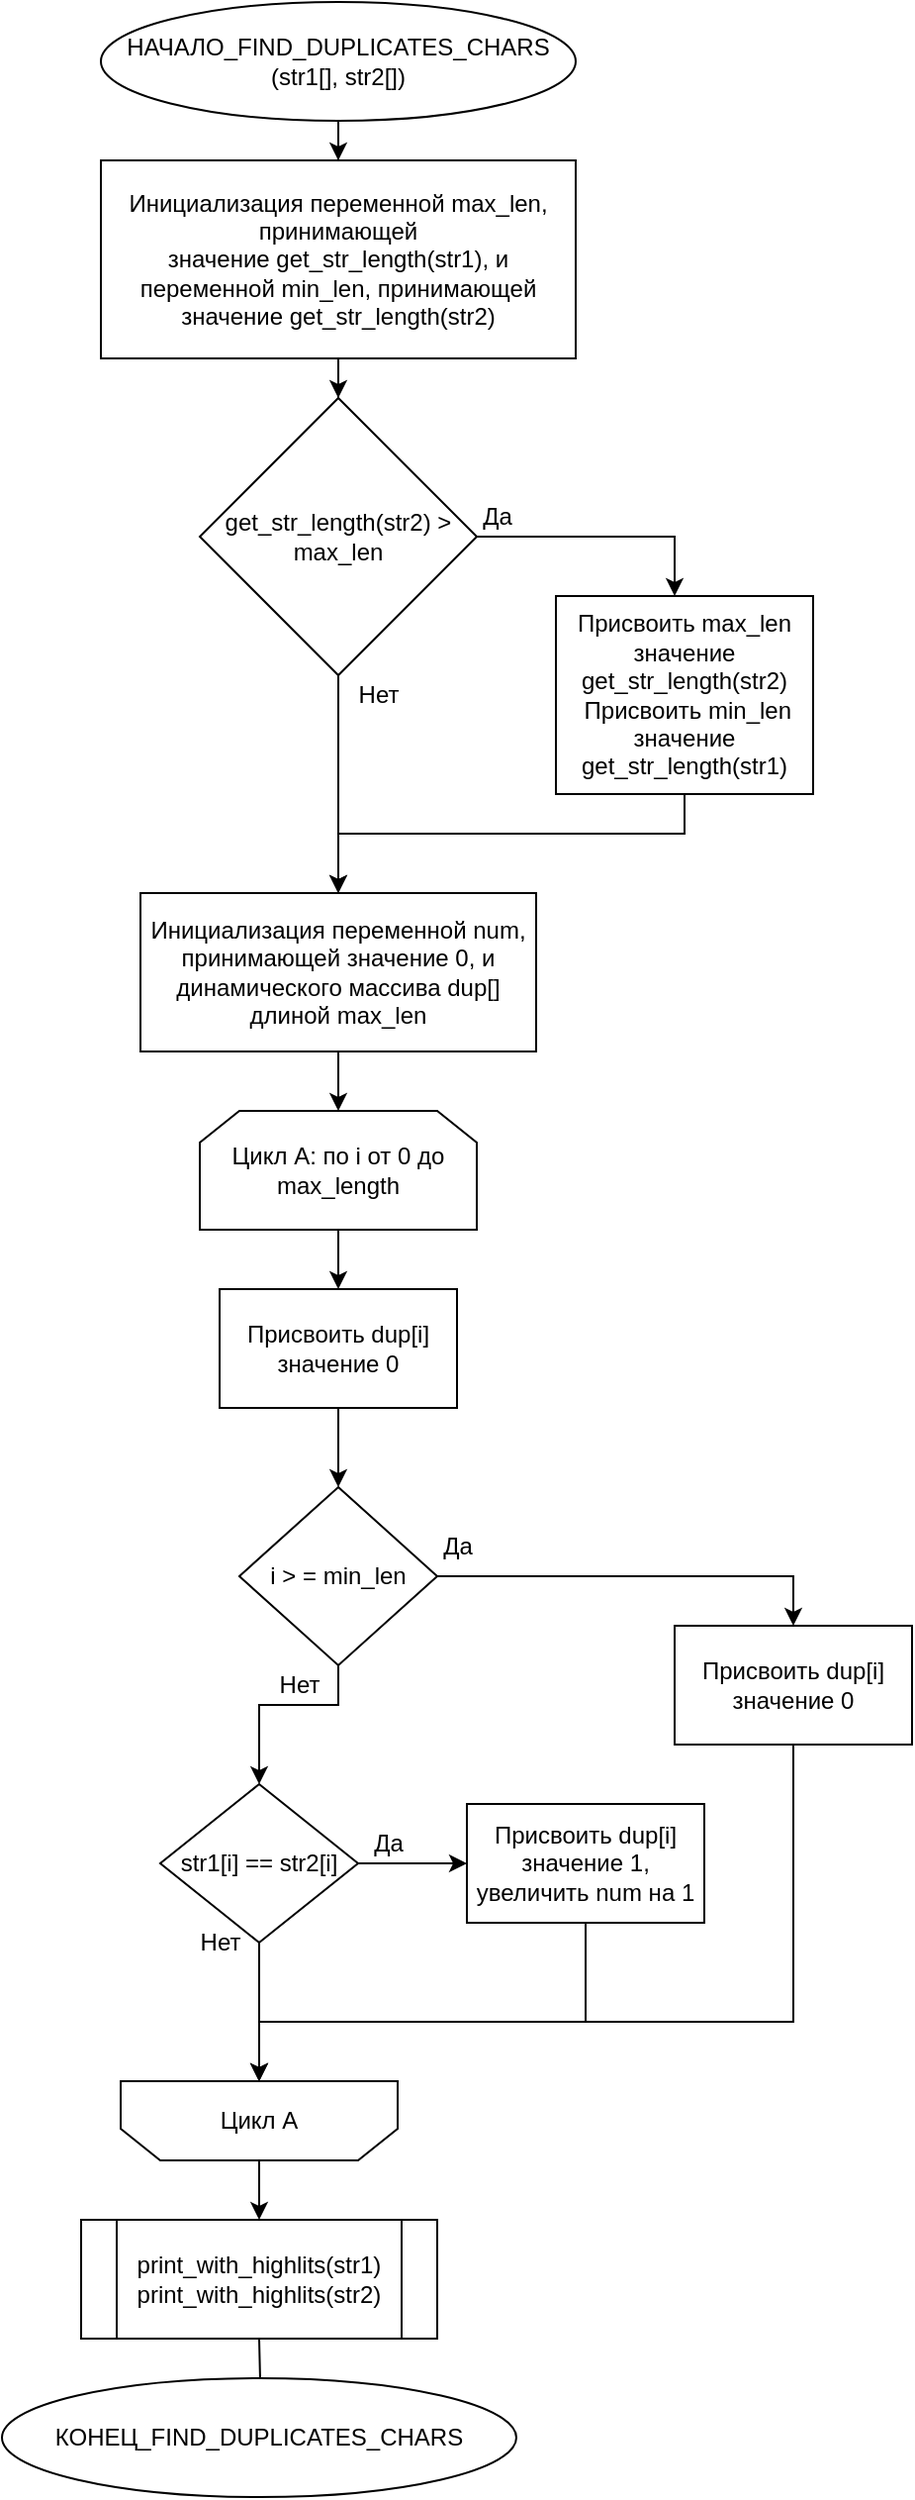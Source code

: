 <mxfile version="16.5.1" type="device"><diagram id="waohFgIvqXaJUpz4G5-5" name="Страница 1"><mxGraphModel dx="1102" dy="857" grid="1" gridSize="10" guides="1" tooltips="1" connect="1" arrows="1" fold="1" page="1" pageScale="1" pageWidth="900" pageHeight="1600" math="0" shadow="0"><root><mxCell id="0"/><mxCell id="1" parent="0"/><mxCell id="NAh_JrXlaKa9nkSv1mv1-4" value="" style="edgeStyle=orthogonalEdgeStyle;rounded=0;orthogonalLoop=1;jettySize=auto;html=1;" parent="1" source="NAh_JrXlaKa9nkSv1mv1-1" target="NAh_JrXlaKa9nkSv1mv1-3" edge="1"><mxGeometry relative="1" as="geometry"/></mxCell><mxCell id="NAh_JrXlaKa9nkSv1mv1-1" value="НАЧАЛО_FIND_DUPLICATES_CHARS&lt;br&gt;(str1[], str2[])" style="ellipse;whiteSpace=wrap;html=1;" parent="1" vertex="1"><mxGeometry x="300" y="50" width="240" height="60" as="geometry"/></mxCell><mxCell id="NAh_JrXlaKa9nkSv1mv1-6" value="" style="edgeStyle=orthogonalEdgeStyle;rounded=0;orthogonalLoop=1;jettySize=auto;html=1;" parent="1" source="NAh_JrXlaKa9nkSv1mv1-3" target="NAh_JrXlaKa9nkSv1mv1-5" edge="1"><mxGeometry relative="1" as="geometry"/></mxCell><mxCell id="NAh_JrXlaKa9nkSv1mv1-3" value="Инициализация переменной max_len, принимающей значениe&amp;nbsp;get_str_length(str1), и переменной min_len, принимающей значениe get_str_length(str2)" style="whiteSpace=wrap;html=1;" parent="1" vertex="1"><mxGeometry x="300" y="130" width="240" height="100" as="geometry"/></mxCell><mxCell id="NAh_JrXlaKa9nkSv1mv1-8" value="" style="edgeStyle=orthogonalEdgeStyle;rounded=0;orthogonalLoop=1;jettySize=auto;html=1;" parent="1" source="NAh_JrXlaKa9nkSv1mv1-5" target="NAh_JrXlaKa9nkSv1mv1-7" edge="1"><mxGeometry relative="1" as="geometry"><Array as="points"><mxPoint x="590" y="320"/></Array></mxGeometry></mxCell><mxCell id="NAh_JrXlaKa9nkSv1mv1-10" style="edgeStyle=orthogonalEdgeStyle;rounded=0;orthogonalLoop=1;jettySize=auto;html=1;entryX=0.5;entryY=0;entryDx=0;entryDy=0;" parent="1" source="NAh_JrXlaKa9nkSv1mv1-5" target="NAh_JrXlaKa9nkSv1mv1-26" edge="1"><mxGeometry relative="1" as="geometry"><mxPoint x="420" y="520" as="targetPoint"/></mxGeometry></mxCell><mxCell id="NAh_JrXlaKa9nkSv1mv1-5" value="get_str_length(str2) &amp;gt; max_len" style="rhombus;whiteSpace=wrap;html=1;" parent="1" vertex="1"><mxGeometry x="350" y="250" width="140" height="140" as="geometry"/></mxCell><mxCell id="NAh_JrXlaKa9nkSv1mv1-25" style="edgeStyle=orthogonalEdgeStyle;rounded=0;orthogonalLoop=1;jettySize=auto;html=1;entryX=0.5;entryY=0;entryDx=0;entryDy=0;" parent="1" source="NAh_JrXlaKa9nkSv1mv1-7" target="NAh_JrXlaKa9nkSv1mv1-26" edge="1"><mxGeometry relative="1" as="geometry"><mxPoint x="420" y="520" as="targetPoint"/><Array as="points"><mxPoint x="595" y="470"/><mxPoint x="420" y="470"/></Array></mxGeometry></mxCell><mxCell id="NAh_JrXlaKa9nkSv1mv1-7" value="Присвоить max_len значение get_str_length(str2)&lt;br&gt;&amp;nbsp;Присвоить min_len значение get_str_length(str1)" style="whiteSpace=wrap;html=1;" parent="1" vertex="1"><mxGeometry x="530" y="350" width="130" height="100" as="geometry"/></mxCell><mxCell id="NAh_JrXlaKa9nkSv1mv1-9" value="Да" style="text;html=1;align=center;verticalAlign=middle;resizable=0;points=[];autosize=1;strokeColor=none;fillColor=none;" parent="1" vertex="1"><mxGeometry x="485" y="300" width="30" height="20" as="geometry"/></mxCell><mxCell id="NAh_JrXlaKa9nkSv1mv1-11" value="" style="endArrow=none;html=1;rounded=0;entryX=0.5;entryY=1;entryDx=0;entryDy=0;" parent="1" target="NAh_JrXlaKa9nkSv1mv1-7" edge="1"><mxGeometry width="50" height="50" relative="1" as="geometry"><mxPoint x="590" y="450" as="sourcePoint"/><mxPoint x="440" y="390" as="targetPoint"/></mxGeometry></mxCell><mxCell id="NAh_JrXlaKa9nkSv1mv1-13" value="Нет" style="text;html=1;align=center;verticalAlign=middle;resizable=0;points=[];autosize=1;strokeColor=none;fillColor=none;" parent="1" vertex="1"><mxGeometry x="420" y="390" width="40" height="20" as="geometry"/></mxCell><mxCell id="NAh_JrXlaKa9nkSv1mv1-29" style="edgeStyle=orthogonalEdgeStyle;rounded=0;orthogonalLoop=1;jettySize=auto;html=1;entryX=0.5;entryY=0;entryDx=0;entryDy=0;" parent="1" source="NAh_JrXlaKa9nkSv1mv1-26" target="NAh_JrXlaKa9nkSv1mv1-28" edge="1"><mxGeometry relative="1" as="geometry"/></mxCell><mxCell id="NAh_JrXlaKa9nkSv1mv1-26" value="Инициализация переменной num, принимающей значение 0, и динамического массива dup[] длиной max_len" style="whiteSpace=wrap;html=1;" parent="1" vertex="1"><mxGeometry x="320" y="500" width="200" height="80" as="geometry"/></mxCell><mxCell id="NAh_JrXlaKa9nkSv1mv1-31" value="" style="edgeStyle=orthogonalEdgeStyle;rounded=0;orthogonalLoop=1;jettySize=auto;html=1;" parent="1" source="NAh_JrXlaKa9nkSv1mv1-28" target="NAh_JrXlaKa9nkSv1mv1-30" edge="1"><mxGeometry relative="1" as="geometry"/></mxCell><mxCell id="NAh_JrXlaKa9nkSv1mv1-28" value="Цикл А: по i от 0 до max_length" style="shape=loopLimit;whiteSpace=wrap;html=1;" parent="1" vertex="1"><mxGeometry x="350" y="610" width="140" height="60" as="geometry"/></mxCell><mxCell id="NAh_JrXlaKa9nkSv1mv1-33" value="" style="edgeStyle=orthogonalEdgeStyle;rounded=0;orthogonalLoop=1;jettySize=auto;html=1;" parent="1" source="NAh_JrXlaKa9nkSv1mv1-30" target="NAh_JrXlaKa9nkSv1mv1-32" edge="1"><mxGeometry relative="1" as="geometry"/></mxCell><mxCell id="NAh_JrXlaKa9nkSv1mv1-30" value="Присвоить dup[i] значение 0" style="whiteSpace=wrap;html=1;" parent="1" vertex="1"><mxGeometry x="360" y="700" width="120" height="60" as="geometry"/></mxCell><mxCell id="NAh_JrXlaKa9nkSv1mv1-35" value="" style="edgeStyle=orthogonalEdgeStyle;rounded=0;orthogonalLoop=1;jettySize=auto;html=1;entryX=0.5;entryY=0;entryDx=0;entryDy=0;" parent="1" source="NAh_JrXlaKa9nkSv1mv1-32" target="NAh_JrXlaKa9nkSv1mv1-34" edge="1"><mxGeometry relative="1" as="geometry"><Array as="points"><mxPoint x="650" y="845"/></Array></mxGeometry></mxCell><mxCell id="NAh_JrXlaKa9nkSv1mv1-40" value="" style="edgeStyle=orthogonalEdgeStyle;rounded=0;orthogonalLoop=1;jettySize=auto;html=1;exitX=0.5;exitY=1;exitDx=0;exitDy=0;entryX=0.5;entryY=0;entryDx=0;entryDy=0;" parent="1" source="NAh_JrXlaKa9nkSv1mv1-32" target="NAh_JrXlaKa9nkSv1mv1-39" edge="1"><mxGeometry relative="1" as="geometry"><Array as="points"><mxPoint x="420" y="910"/><mxPoint x="380" y="910"/></Array></mxGeometry></mxCell><mxCell id="NAh_JrXlaKa9nkSv1mv1-32" value="i &amp;gt; = min_len" style="rhombus;whiteSpace=wrap;html=1;" parent="1" vertex="1"><mxGeometry x="370" y="800" width="100" height="90" as="geometry"/></mxCell><mxCell id="NAh_JrXlaKa9nkSv1mv1-46" style="edgeStyle=orthogonalEdgeStyle;rounded=0;orthogonalLoop=1;jettySize=auto;html=1;entryX=0.5;entryY=1;entryDx=0;entryDy=0;" parent="1" source="NAh_JrXlaKa9nkSv1mv1-34" target="NAh_JrXlaKa9nkSv1mv1-51" edge="1"><mxGeometry relative="1" as="geometry"><mxPoint x="380" y="1230" as="targetPoint"/><Array as="points"><mxPoint x="650" y="1070"/><mxPoint x="380" y="1070"/></Array></mxGeometry></mxCell><mxCell id="NAh_JrXlaKa9nkSv1mv1-34" value="&lt;span&gt;Присвоить dup[i] значение 0&lt;/span&gt;" style="whiteSpace=wrap;html=1;" parent="1" vertex="1"><mxGeometry x="590" y="870" width="120" height="60" as="geometry"/></mxCell><mxCell id="NAh_JrXlaKa9nkSv1mv1-36" value="Да" style="text;html=1;align=center;verticalAlign=middle;resizable=0;points=[];autosize=1;strokeColor=none;fillColor=none;" parent="1" vertex="1"><mxGeometry x="465" y="820" width="30" height="20" as="geometry"/></mxCell><mxCell id="NAh_JrXlaKa9nkSv1mv1-37" value="Нет" style="text;html=1;align=center;verticalAlign=middle;resizable=0;points=[];autosize=1;strokeColor=none;fillColor=none;" parent="1" vertex="1"><mxGeometry x="380" y="890" width="40" height="20" as="geometry"/></mxCell><mxCell id="NAh_JrXlaKa9nkSv1mv1-42" value="" style="edgeStyle=orthogonalEdgeStyle;rounded=0;orthogonalLoop=1;jettySize=auto;html=1;" parent="1" source="NAh_JrXlaKa9nkSv1mv1-39" target="NAh_JrXlaKa9nkSv1mv1-41" edge="1"><mxGeometry relative="1" as="geometry"/></mxCell><mxCell id="NAh_JrXlaKa9nkSv1mv1-44" style="edgeStyle=orthogonalEdgeStyle;rounded=0;orthogonalLoop=1;jettySize=auto;html=1;entryX=0.5;entryY=1;entryDx=0;entryDy=0;" parent="1" source="NAh_JrXlaKa9nkSv1mv1-39" target="NAh_JrXlaKa9nkSv1mv1-51" edge="1"><mxGeometry relative="1" as="geometry"><mxPoint x="340" y="1210" as="targetPoint"/></mxGeometry></mxCell><mxCell id="NAh_JrXlaKa9nkSv1mv1-39" value="str1[i] == str2[i]" style="rhombus;whiteSpace=wrap;html=1;" parent="1" vertex="1"><mxGeometry x="330" y="950" width="100" height="80" as="geometry"/></mxCell><mxCell id="NAh_JrXlaKa9nkSv1mv1-45" style="edgeStyle=orthogonalEdgeStyle;rounded=0;orthogonalLoop=1;jettySize=auto;html=1;entryX=0.5;entryY=1;entryDx=0;entryDy=0;" parent="1" source="NAh_JrXlaKa9nkSv1mv1-41" target="NAh_JrXlaKa9nkSv1mv1-51" edge="1"><mxGeometry relative="1" as="geometry"><mxPoint x="420" y="1210" as="targetPoint"/><Array as="points"><mxPoint x="545" y="1070"/><mxPoint x="380" y="1070"/></Array></mxGeometry></mxCell><mxCell id="NAh_JrXlaKa9nkSv1mv1-41" value="&lt;span&gt;Присвоить dup[i] значение 1, увеличить num на 1&lt;/span&gt;" style="whiteSpace=wrap;html=1;" parent="1" vertex="1"><mxGeometry x="485" y="960" width="120" height="60" as="geometry"/></mxCell><mxCell id="NAh_JrXlaKa9nkSv1mv1-43" value="Да" style="text;html=1;align=center;verticalAlign=middle;resizable=0;points=[];autosize=1;strokeColor=none;fillColor=none;" parent="1" vertex="1"><mxGeometry x="430" y="970" width="30" height="20" as="geometry"/></mxCell><mxCell id="NAh_JrXlaKa9nkSv1mv1-47" value="Нет" style="text;html=1;align=center;verticalAlign=middle;resizable=0;points=[];autosize=1;strokeColor=none;fillColor=none;" parent="1" vertex="1"><mxGeometry x="340" y="1020" width="40" height="20" as="geometry"/></mxCell><mxCell id="NAh_JrXlaKa9nkSv1mv1-50" value="" style="edgeStyle=orthogonalEdgeStyle;rounded=0;orthogonalLoop=1;jettySize=auto;html=1;" parent="1" target="NAh_JrXlaKa9nkSv1mv1-49" edge="1"><mxGeometry relative="1" as="geometry"><mxPoint x="380" y="1230" as="sourcePoint"/></mxGeometry></mxCell><mxCell id="NAh_JrXlaKa9nkSv1mv1-49" value="КОНЕЦ_FIND_DUPLICATES_CHARS" style="ellipse;whiteSpace=wrap;html=1;rounded=0;" parent="1" vertex="1"><mxGeometry x="250" y="1250" width="260" height="60" as="geometry"/></mxCell><mxCell id="NAh_JrXlaKa9nkSv1mv1-53" style="edgeStyle=orthogonalEdgeStyle;rounded=0;orthogonalLoop=1;jettySize=auto;html=1;entryX=0.5;entryY=0;entryDx=0;entryDy=0;" parent="1" source="NAh_JrXlaKa9nkSv1mv1-51" edge="1"><mxGeometry relative="1" as="geometry"><mxPoint x="380" y="1170" as="targetPoint"/></mxGeometry></mxCell><mxCell id="NAh_JrXlaKa9nkSv1mv1-51" value="Цикл А" style="shape=loopLimit;whiteSpace=wrap;html=1;direction=west;" parent="1" vertex="1"><mxGeometry x="310" y="1100" width="140" height="40" as="geometry"/></mxCell><mxCell id="-jzDcXsKoBWV2eELOpj0-2" value="&lt;span&gt;print_with_highlits(str1)&lt;/span&gt;&lt;br&gt;&lt;span&gt;print_with_highlits(str2)&lt;/span&gt;" style="shape=process;whiteSpace=wrap;html=1;backgroundOutline=1;" vertex="1" parent="1"><mxGeometry x="290" y="1170" width="180" height="60" as="geometry"/></mxCell></root></mxGraphModel></diagram></mxfile>